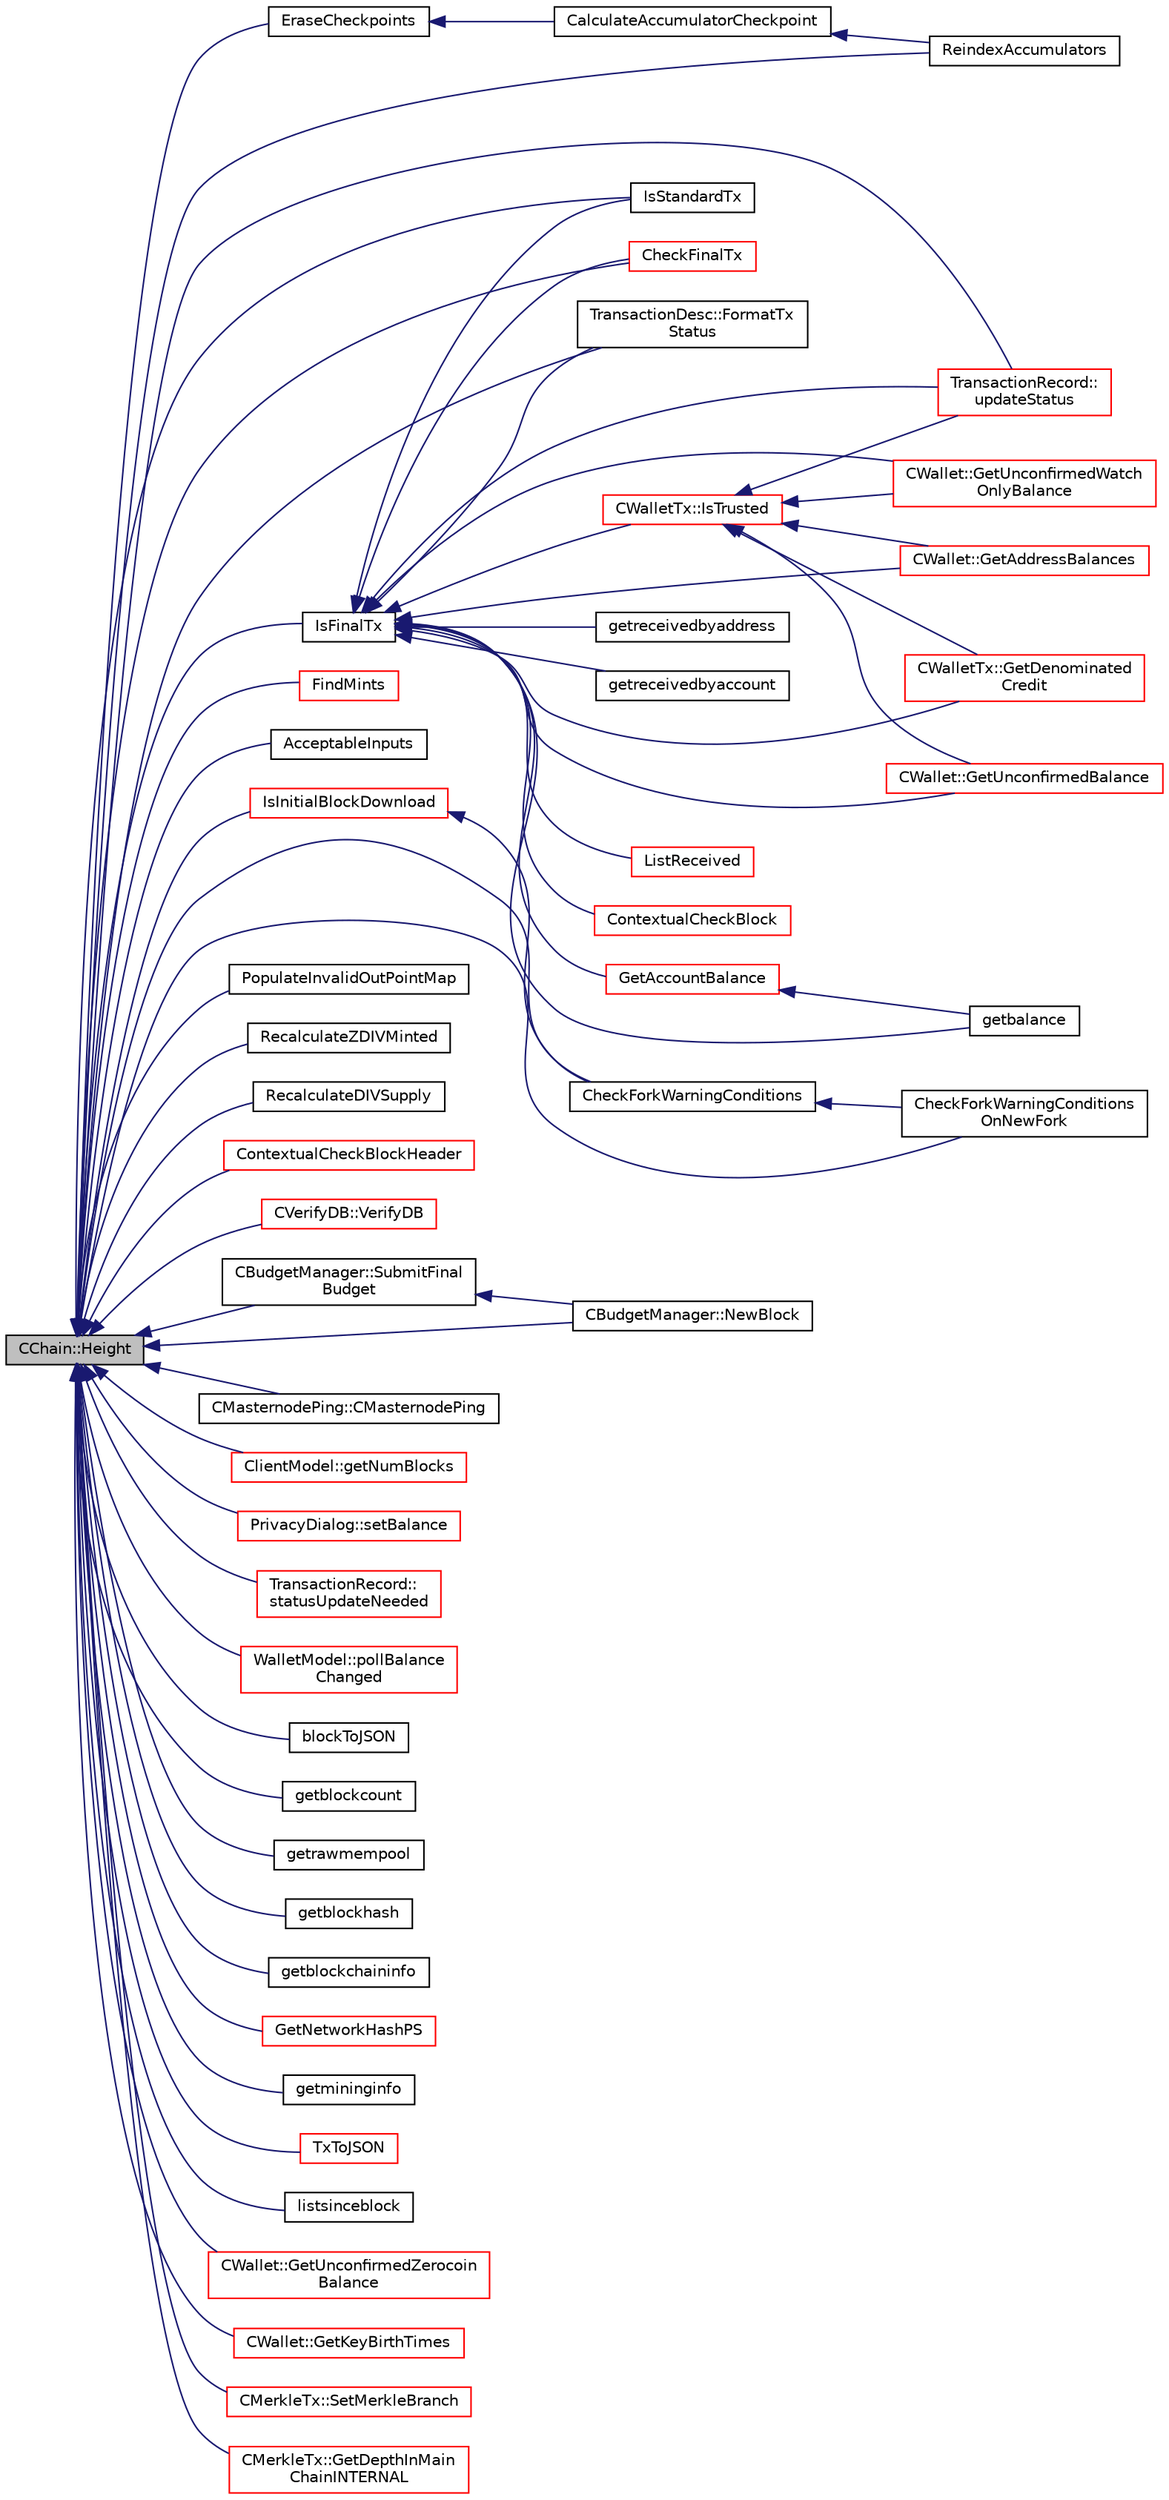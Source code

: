 digraph "CChain::Height"
{
  edge [fontname="Helvetica",fontsize="10",labelfontname="Helvetica",labelfontsize="10"];
  node [fontname="Helvetica",fontsize="10",shape=record];
  rankdir="LR";
  Node152 [label="CChain::Height",height=0.2,width=0.4,color="black", fillcolor="grey75", style="filled", fontcolor="black"];
  Node152 -> Node153 [dir="back",color="midnightblue",fontsize="10",style="solid",fontname="Helvetica"];
  Node153 [label="EraseCheckpoints",height=0.2,width=0.4,color="black", fillcolor="white", style="filled",URL="$accumulators_8cpp.html#a8f11bff48ab4e0bdb5bd5c149bde98b5"];
  Node153 -> Node154 [dir="back",color="midnightblue",fontsize="10",style="solid",fontname="Helvetica"];
  Node154 [label="CalculateAccumulatorCheckpoint",height=0.2,width=0.4,color="black", fillcolor="white", style="filled",URL="$accumulators_8h.html#a62f6e6ab26cfeebb5b184a41ba770e0e"];
  Node154 -> Node155 [dir="back",color="midnightblue",fontsize="10",style="solid",fontname="Helvetica"];
  Node155 [label="ReindexAccumulators",height=0.2,width=0.4,color="black", fillcolor="white", style="filled",URL="$main_8h.html#a4a74b45eb12b8c115906e305e109c5d9"];
  Node152 -> Node156 [dir="back",color="midnightblue",fontsize="10",style="solid",fontname="Helvetica"];
  Node156 [label="IsStandardTx",height=0.2,width=0.4,color="black", fillcolor="white", style="filled",URL="$main_8cpp.html#acd163a09d0e4384ebe85dead57730dd7"];
  Node152 -> Node157 [dir="back",color="midnightblue",fontsize="10",style="solid",fontname="Helvetica"];
  Node157 [label="IsFinalTx",height=0.2,width=0.4,color="black", fillcolor="white", style="filled",URL="$main_8h.html#aa7ca31ac11bff224c6b0ac27fccce7b5"];
  Node157 -> Node156 [dir="back",color="midnightblue",fontsize="10",style="solid",fontname="Helvetica"];
  Node157 -> Node158 [dir="back",color="midnightblue",fontsize="10",style="solid",fontname="Helvetica"];
  Node158 [label="CheckFinalTx",height=0.2,width=0.4,color="red", fillcolor="white", style="filled",URL="$main_8h.html#a6cb9692522ea533161204264849df858",tooltip="Check if transaction will be final in the next block to be created. "];
  Node157 -> Node194 [dir="back",color="midnightblue",fontsize="10",style="solid",fontname="Helvetica"];
  Node194 [label="ContextualCheckBlock",height=0.2,width=0.4,color="red", fillcolor="white", style="filled",URL="$main_8h.html#ae390d092b83ef1b712414d684b479fea"];
  Node157 -> Node197 [dir="back",color="midnightblue",fontsize="10",style="solid",fontname="Helvetica"];
  Node197 [label="TransactionDesc::FormatTx\lStatus",height=0.2,width=0.4,color="black", fillcolor="white", style="filled",URL="$class_transaction_desc.html#afcd4db6bf3a341cafe06a57ec31b7531"];
  Node157 -> Node198 [dir="back",color="midnightblue",fontsize="10",style="solid",fontname="Helvetica"];
  Node198 [label="TransactionRecord::\lupdateStatus",height=0.2,width=0.4,color="red", fillcolor="white", style="filled",URL="$class_transaction_record.html#a9b643dd885a790ae511705a1446556be",tooltip="Update status from core wallet tx. "];
  Node157 -> Node211 [dir="back",color="midnightblue",fontsize="10",style="solid",fontname="Helvetica"];
  Node211 [label="getreceivedbyaddress",height=0.2,width=0.4,color="black", fillcolor="white", style="filled",URL="$rpcwallet_8cpp.html#abbb6475509aa2e69844f0b3a8bcb422a"];
  Node157 -> Node212 [dir="back",color="midnightblue",fontsize="10",style="solid",fontname="Helvetica"];
  Node212 [label="getreceivedbyaccount",height=0.2,width=0.4,color="black", fillcolor="white", style="filled",URL="$rpcwallet_8cpp.html#a07526be5270b0e55b4a0b79c01205f3d"];
  Node157 -> Node213 [dir="back",color="midnightblue",fontsize="10",style="solid",fontname="Helvetica"];
  Node213 [label="GetAccountBalance",height=0.2,width=0.4,color="red", fillcolor="white", style="filled",URL="$rpcwallet_8cpp.html#a5dd4970f17f0d3a59169b7fe82390d75"];
  Node213 -> Node215 [dir="back",color="midnightblue",fontsize="10",style="solid",fontname="Helvetica"];
  Node215 [label="getbalance",height=0.2,width=0.4,color="black", fillcolor="white", style="filled",URL="$rpcwallet_8cpp.html#a1fdcef480c78c033eb587bd442ec305f"];
  Node157 -> Node215 [dir="back",color="midnightblue",fontsize="10",style="solid",fontname="Helvetica"];
  Node157 -> Node218 [dir="back",color="midnightblue",fontsize="10",style="solid",fontname="Helvetica"];
  Node218 [label="ListReceived",height=0.2,width=0.4,color="red", fillcolor="white", style="filled",URL="$rpcwallet_8cpp.html#a0cc958f67a8d6d0002cb4fee19eddb5c"];
  Node157 -> Node221 [dir="back",color="midnightblue",fontsize="10",style="solid",fontname="Helvetica"];
  Node221 [label="CWallet::GetUnconfirmedBalance",height=0.2,width=0.4,color="red", fillcolor="white", style="filled",URL="$group___actions.html#ga6e6e1497535d499242c2f2a76d1cbe63"];
  Node157 -> Node224 [dir="back",color="midnightblue",fontsize="10",style="solid",fontname="Helvetica"];
  Node224 [label="CWallet::GetUnconfirmedWatch\lOnlyBalance",height=0.2,width=0.4,color="red", fillcolor="white", style="filled",URL="$group___actions.html#gab0c110f14f0429f9de594b2293837621"];
  Node157 -> Node226 [dir="back",color="midnightblue",fontsize="10",style="solid",fontname="Helvetica"];
  Node226 [label="CWallet::GetAddressBalances",height=0.2,width=0.4,color="red", fillcolor="white", style="filled",URL="$group___actions.html#gadf2b4ac337ddb271555985cec82e43e6"];
  Node157 -> Node228 [dir="back",color="midnightblue",fontsize="10",style="solid",fontname="Helvetica"];
  Node228 [label="CWalletTx::GetDenominated\lCredit",height=0.2,width=0.4,color="red", fillcolor="white", style="filled",URL="$class_c_wallet_tx.html#add56840ebbe56702eeddbfda1870d628"];
  Node157 -> Node230 [dir="back",color="midnightblue",fontsize="10",style="solid",fontname="Helvetica"];
  Node230 [label="CWalletTx::IsTrusted",height=0.2,width=0.4,color="red", fillcolor="white", style="filled",URL="$class_c_wallet_tx.html#a71efb0d5b5def8ae00a1d74b8741bfcb"];
  Node230 -> Node198 [dir="back",color="midnightblue",fontsize="10",style="solid",fontname="Helvetica"];
  Node230 -> Node221 [dir="back",color="midnightblue",fontsize="10",style="solid",fontname="Helvetica"];
  Node230 -> Node224 [dir="back",color="midnightblue",fontsize="10",style="solid",fontname="Helvetica"];
  Node230 -> Node226 [dir="back",color="midnightblue",fontsize="10",style="solid",fontname="Helvetica"];
  Node230 -> Node228 [dir="back",color="midnightblue",fontsize="10",style="solid",fontname="Helvetica"];
  Node152 -> Node247 [dir="back",color="midnightblue",fontsize="10",style="solid",fontname="Helvetica"];
  Node247 [label="FindMints",height=0.2,width=0.4,color="red", fillcolor="white", style="filled",URL="$main_8h.html#a5bdf923beb5f3417fd033c28216b6acb"];
  Node152 -> Node158 [dir="back",color="midnightblue",fontsize="10",style="solid",fontname="Helvetica"];
  Node152 -> Node251 [dir="back",color="midnightblue",fontsize="10",style="solid",fontname="Helvetica"];
  Node251 [label="AcceptableInputs",height=0.2,width=0.4,color="black", fillcolor="white", style="filled",URL="$main_8h.html#a66051be1f9a7f9c51d8eebe9574263c2"];
  Node152 -> Node252 [dir="back",color="midnightblue",fontsize="10",style="solid",fontname="Helvetica"];
  Node252 [label="IsInitialBlockDownload",height=0.2,width=0.4,color="red", fillcolor="white", style="filled",URL="$main_8h.html#a5edcd96316574fd4a7f3ae0922a5cfd6",tooltip="Check whether we are doing an initial block download (synchronizing from disk or network) ..."];
  Node252 -> Node253 [dir="back",color="midnightblue",fontsize="10",style="solid",fontname="Helvetica"];
  Node253 [label="CheckForkWarningConditions",height=0.2,width=0.4,color="black", fillcolor="white", style="filled",URL="$main_8cpp.html#a730d390bfb0df0e54a5c2ddb901e748a"];
  Node253 -> Node254 [dir="back",color="midnightblue",fontsize="10",style="solid",fontname="Helvetica"];
  Node254 [label="CheckForkWarningConditions\lOnNewFork",height=0.2,width=0.4,color="black", fillcolor="white", style="filled",URL="$main_8cpp.html#a0577f78a333e075d3bbb64c0741b5080"];
  Node152 -> Node253 [dir="back",color="midnightblue",fontsize="10",style="solid",fontname="Helvetica"];
  Node152 -> Node254 [dir="back",color="midnightblue",fontsize="10",style="solid",fontname="Helvetica"];
  Node152 -> Node257 [dir="back",color="midnightblue",fontsize="10",style="solid",fontname="Helvetica"];
  Node257 [label="PopulateInvalidOutPointMap",height=0.2,width=0.4,color="black", fillcolor="white", style="filled",URL="$main_8h.html#ae7d38ec9b36061a4216d318d34dde6e2"];
  Node152 -> Node258 [dir="back",color="midnightblue",fontsize="10",style="solid",fontname="Helvetica"];
  Node258 [label="RecalculateZDIVMinted",height=0.2,width=0.4,color="black", fillcolor="white", style="filled",URL="$main_8h.html#a4143f85b263bcd3fc3915dbc19009495"];
  Node152 -> Node259 [dir="back",color="midnightblue",fontsize="10",style="solid",fontname="Helvetica"];
  Node259 [label="RecalculateDIVSupply",height=0.2,width=0.4,color="black", fillcolor="white", style="filled",URL="$main_8h.html#aebdec7b14f50bbafc5aafe72f08c716d"];
  Node152 -> Node155 [dir="back",color="midnightblue",fontsize="10",style="solid",fontname="Helvetica"];
  Node152 -> Node260 [dir="back",color="midnightblue",fontsize="10",style="solid",fontname="Helvetica"];
  Node260 [label="ContextualCheckBlockHeader",height=0.2,width=0.4,color="red", fillcolor="white", style="filled",URL="$main_8h.html#a0a37117b7eeff320e9b274af636703df",tooltip="Context-dependent validity checks. "];
  Node152 -> Node261 [dir="back",color="midnightblue",fontsize="10",style="solid",fontname="Helvetica"];
  Node261 [label="CVerifyDB::VerifyDB",height=0.2,width=0.4,color="red", fillcolor="white", style="filled",URL="$class_c_verify_d_b.html#a5d3e3ade35a14ddce2404e18e4b1df50"];
  Node152 -> Node263 [dir="back",color="midnightblue",fontsize="10",style="solid",fontname="Helvetica"];
  Node263 [label="CBudgetManager::SubmitFinal\lBudget",height=0.2,width=0.4,color="black", fillcolor="white", style="filled",URL="$class_c_budget_manager.html#af60a5c7536d47606f0efdd475e5d171a"];
  Node263 -> Node264 [dir="back",color="midnightblue",fontsize="10",style="solid",fontname="Helvetica"];
  Node264 [label="CBudgetManager::NewBlock",height=0.2,width=0.4,color="black", fillcolor="white", style="filled",URL="$class_c_budget_manager.html#a9c62c8f18b6f101465415952349ce203"];
  Node152 -> Node264 [dir="back",color="midnightblue",fontsize="10",style="solid",fontname="Helvetica"];
  Node152 -> Node265 [dir="back",color="midnightblue",fontsize="10",style="solid",fontname="Helvetica"];
  Node265 [label="CMasternodePing::CMasternodePing",height=0.2,width=0.4,color="black", fillcolor="white", style="filled",URL="$class_c_masternode_ping.html#a5ba78e8cd006b0b519216e797e9ded3a"];
  Node152 -> Node266 [dir="back",color="midnightblue",fontsize="10",style="solid",fontname="Helvetica"];
  Node266 [label="ClientModel::getNumBlocks",height=0.2,width=0.4,color="red", fillcolor="white", style="filled",URL="$class_client_model.html#a9af729ddd1220f928d8cb3ef29f06f26"];
  Node152 -> Node276 [dir="back",color="midnightblue",fontsize="10",style="solid",fontname="Helvetica"];
  Node276 [label="PrivacyDialog::setBalance",height=0.2,width=0.4,color="red", fillcolor="white", style="filled",URL="$class_privacy_dialog.html#aa2421362d12b1cbf7dd8d6412de5c018"];
  Node152 -> Node197 [dir="back",color="midnightblue",fontsize="10",style="solid",fontname="Helvetica"];
  Node152 -> Node198 [dir="back",color="midnightblue",fontsize="10",style="solid",fontname="Helvetica"];
  Node152 -> Node278 [dir="back",color="midnightblue",fontsize="10",style="solid",fontname="Helvetica"];
  Node278 [label="TransactionRecord::\lstatusUpdateNeeded",height=0.2,width=0.4,color="red", fillcolor="white", style="filled",URL="$class_transaction_record.html#aaca6757b7b300151694021be6af18d11",tooltip="Return whether a status update is needed. "];
  Node152 -> Node175 [dir="back",color="midnightblue",fontsize="10",style="solid",fontname="Helvetica"];
  Node175 [label="WalletModel::pollBalance\lChanged",height=0.2,width=0.4,color="red", fillcolor="white", style="filled",URL="$class_wallet_model.html#a51469b2d95cfd4bc0a14ee456fca7b95"];
  Node152 -> Node279 [dir="back",color="midnightblue",fontsize="10",style="solid",fontname="Helvetica"];
  Node279 [label="blockToJSON",height=0.2,width=0.4,color="black", fillcolor="white", style="filled",URL="$rpcblockchain_8cpp.html#aa6f8ec37fdab49f359425ed095b99a2b"];
  Node152 -> Node280 [dir="back",color="midnightblue",fontsize="10",style="solid",fontname="Helvetica"];
  Node280 [label="getblockcount",height=0.2,width=0.4,color="black", fillcolor="white", style="filled",URL="$rpcblockchain_8cpp.html#a2874a1c1a24cfa6b9f5f33755e4d5318"];
  Node152 -> Node281 [dir="back",color="midnightblue",fontsize="10",style="solid",fontname="Helvetica"];
  Node281 [label="getrawmempool",height=0.2,width=0.4,color="black", fillcolor="white", style="filled",URL="$rpcblockchain_8cpp.html#a6ba5d2c76833bd2f10be0e95ded53037"];
  Node152 -> Node282 [dir="back",color="midnightblue",fontsize="10",style="solid",fontname="Helvetica"];
  Node282 [label="getblockhash",height=0.2,width=0.4,color="black", fillcolor="white", style="filled",URL="$rpcblockchain_8cpp.html#a6aec96723852fde932c01159a66a9911"];
  Node152 -> Node283 [dir="back",color="midnightblue",fontsize="10",style="solid",fontname="Helvetica"];
  Node283 [label="getblockchaininfo",height=0.2,width=0.4,color="black", fillcolor="white", style="filled",URL="$rpcblockchain_8cpp.html#ab1e71b6e17e11c519ea593776365a0a7"];
  Node152 -> Node284 [dir="back",color="midnightblue",fontsize="10",style="solid",fontname="Helvetica"];
  Node284 [label="GetNetworkHashPS",height=0.2,width=0.4,color="red", fillcolor="white", style="filled",URL="$rpcmining_8cpp.html#a0727ff0776708e62ed17b0ddc184d50e",tooltip="Return average network hashes per second based on the last &#39;lookup&#39; blocks, or from the last difficul..."];
  Node152 -> Node286 [dir="back",color="midnightblue",fontsize="10",style="solid",fontname="Helvetica"];
  Node286 [label="getmininginfo",height=0.2,width=0.4,color="black", fillcolor="white", style="filled",URL="$rpcmining_8cpp.html#a89c187faff7322c7d15134d13570ca1e"];
  Node152 -> Node287 [dir="back",color="midnightblue",fontsize="10",style="solid",fontname="Helvetica"];
  Node287 [label="TxToJSON",height=0.2,width=0.4,color="red", fillcolor="white", style="filled",URL="$rpcrawtransaction_8cpp.html#a366b04dae2aae86eee356cc85d759268"];
  Node152 -> Node290 [dir="back",color="midnightblue",fontsize="10",style="solid",fontname="Helvetica"];
  Node290 [label="listsinceblock",height=0.2,width=0.4,color="black", fillcolor="white", style="filled",URL="$rpcwallet_8cpp.html#a53cf4975a89f414ef3bd180f6b4773cd"];
  Node152 -> Node291 [dir="back",color="midnightblue",fontsize="10",style="solid",fontname="Helvetica"];
  Node291 [label="CWallet::GetUnconfirmedZerocoin\lBalance",height=0.2,width=0.4,color="red", fillcolor="white", style="filled",URL="$group___actions.html#ga3f3fbeab349ab9f1a9bc45f1f7aea691"];
  Node152 -> Node293 [dir="back",color="midnightblue",fontsize="10",style="solid",fontname="Helvetica"];
  Node293 [label="CWallet::GetKeyBirthTimes",height=0.2,width=0.4,color="red", fillcolor="white", style="filled",URL="$class_c_wallet.html#acb2fdaf647fa2d812d58e998848e681d"];
  Node152 -> Node295 [dir="back",color="midnightblue",fontsize="10",style="solid",fontname="Helvetica"];
  Node295 [label="CMerkleTx::SetMerkleBranch",height=0.2,width=0.4,color="red", fillcolor="white", style="filled",URL="$class_c_merkle_tx.html#a538ba1b6faedbb447cb45ac7019b6f47"];
  Node152 -> Node297 [dir="back",color="midnightblue",fontsize="10",style="solid",fontname="Helvetica"];
  Node297 [label="CMerkleTx::GetDepthInMain\lChainINTERNAL",height=0.2,width=0.4,color="red", fillcolor="white", style="filled",URL="$class_c_merkle_tx.html#ada4285bcdc83c90dc5829d9902b1271c"];
}
